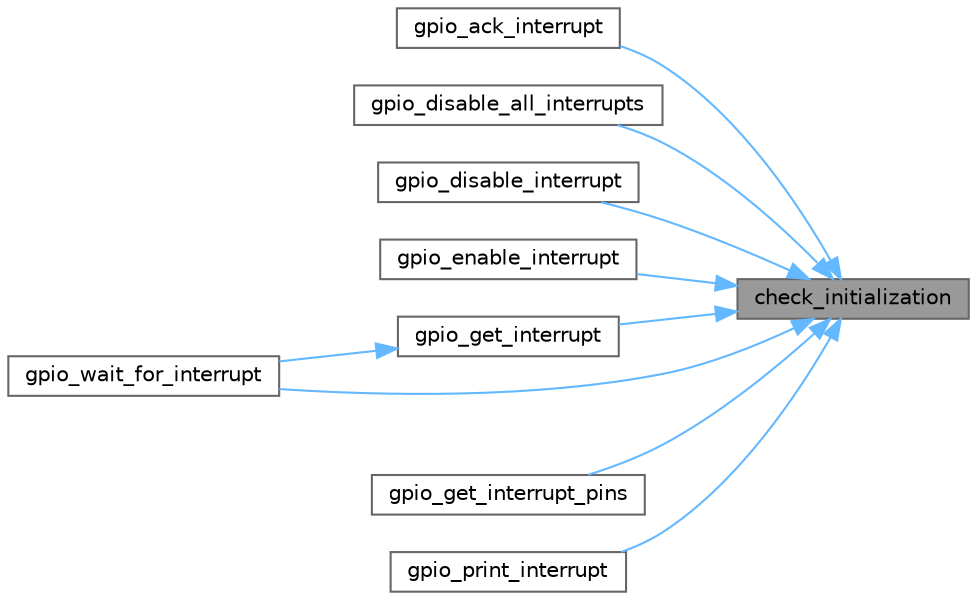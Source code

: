 digraph "check_initialization"
{
 // LATEX_PDF_SIZE
  bgcolor="transparent";
  edge [fontname=Helvetica,fontsize=10,labelfontname=Helvetica,labelfontsize=10];
  node [fontname=Helvetica,fontsize=10,shape=box,height=0.2,width=0.4];
  rankdir="RL";
  Node1 [id="Node000001",label="check_initialization",height=0.2,width=0.4,color="gray40", fillcolor="grey60", style="filled", fontcolor="black",tooltip=" "];
  Node1 -> Node2 [id="edge1_Node000001_Node000002",dir="back",color="steelblue1",style="solid",tooltip=" "];
  Node2 [id="Node000002",label="gpio_ack_interrupt",height=0.2,width=0.4,color="grey40", fillcolor="white", style="filled",URL="$group__INTERRUPTS.html#gaedff0e7a4ffc2a7a2bd047595592bf1f",tooltip="acknowledges the raised interrupts and resets the interrupt word. Allows new interrupts to occur on t..."];
  Node1 -> Node3 [id="edge2_Node000001_Node000003",dir="back",color="steelblue1",style="solid",tooltip=" "];
  Node3 [id="Node000003",label="gpio_disable_all_interrupts",height=0.2,width=0.4,color="grey40", fillcolor="white", style="filled",URL="$group__INTERRUPTS.html#ga0303a2a89dca858bdaa6829947e9de8f",tooltip="Disables all interrupts from being raised."];
  Node1 -> Node4 [id="edge3_Node000001_Node000004",dir="back",color="steelblue1",style="solid",tooltip=" "];
  Node4 [id="Node000004",label="gpio_disable_interrupt",height=0.2,width=0.4,color="grey40", fillcolor="white", style="filled",URL="$group__INTERRUPTS.html#gafcc2a366f01e0b9698438f7cf108da69",tooltip="Disables interrupts from occuring on the specific pin. Hereafter, the pin will not trigger an interru..."];
  Node1 -> Node5 [id="edge4_Node000001_Node000005",dir="back",color="steelblue1",style="solid",tooltip=" "];
  Node5 [id="Node000005",label="gpio_enable_interrupt",height=0.2,width=0.4,color="grey40", fillcolor="white", style="filled",URL="$group__INTERRUPTS.html#ga9ea5edbcee52619a8c1ac787d233e1b0",tooltip="enables a specific pin to raise interrupts."];
  Node1 -> Node6 [id="edge5_Node000001_Node000006",dir="back",color="steelblue1",style="solid",tooltip=" "];
  Node6 [id="Node000006",label="gpio_get_interrupt",height=0.2,width=0.4,color="grey40", fillcolor="white", style="filled",URL="$group__INTERRUPTS.html#ga3de3083b8861662945352b938c5f86c3",tooltip=" "];
  Node6 -> Node7 [id="edge6_Node000006_Node000007",dir="back",color="steelblue1",style="solid",tooltip=" "];
  Node7 [id="Node000007",label="gpio_wait_for_interrupt",height=0.2,width=0.4,color="grey40", fillcolor="white", style="filled",URL="$group__INTERRUPTS.html#ga6e66cc1be1c1edf57d663aaee8a66784",tooltip="Waits untill an interrupt occurs on the specified pin or if the value of pin is larger than 63,..."];
  Node1 -> Node8 [id="edge7_Node000001_Node000008",dir="back",color="steelblue1",style="solid",tooltip=" "];
  Node8 [id="Node000008",label="gpio_get_interrupt_pins",height=0.2,width=0.4,color="grey40", fillcolor="white", style="filled",URL="$group__INTERRUPTS.html#ga2cf986179937a9212f96b28d013158bf",tooltip="Gets all pins on which an interrupt occurred."];
  Node1 -> Node9 [id="edge8_Node000001_Node000009",dir="back",color="steelblue1",style="solid",tooltip=" "];
  Node9 [id="Node000009",label="gpio_print_interrupt",height=0.2,width=0.4,color="grey40", fillcolor="white", style="filled",URL="$group__INTERRUPTS.html#ga7317e67cd6e1bb4f3ab1044241ac9c11",tooltip="prints the current interrupt word"];
  Node1 -> Node7 [id="edge9_Node000001_Node000007",dir="back",color="steelblue1",style="solid",tooltip=" "];
}
